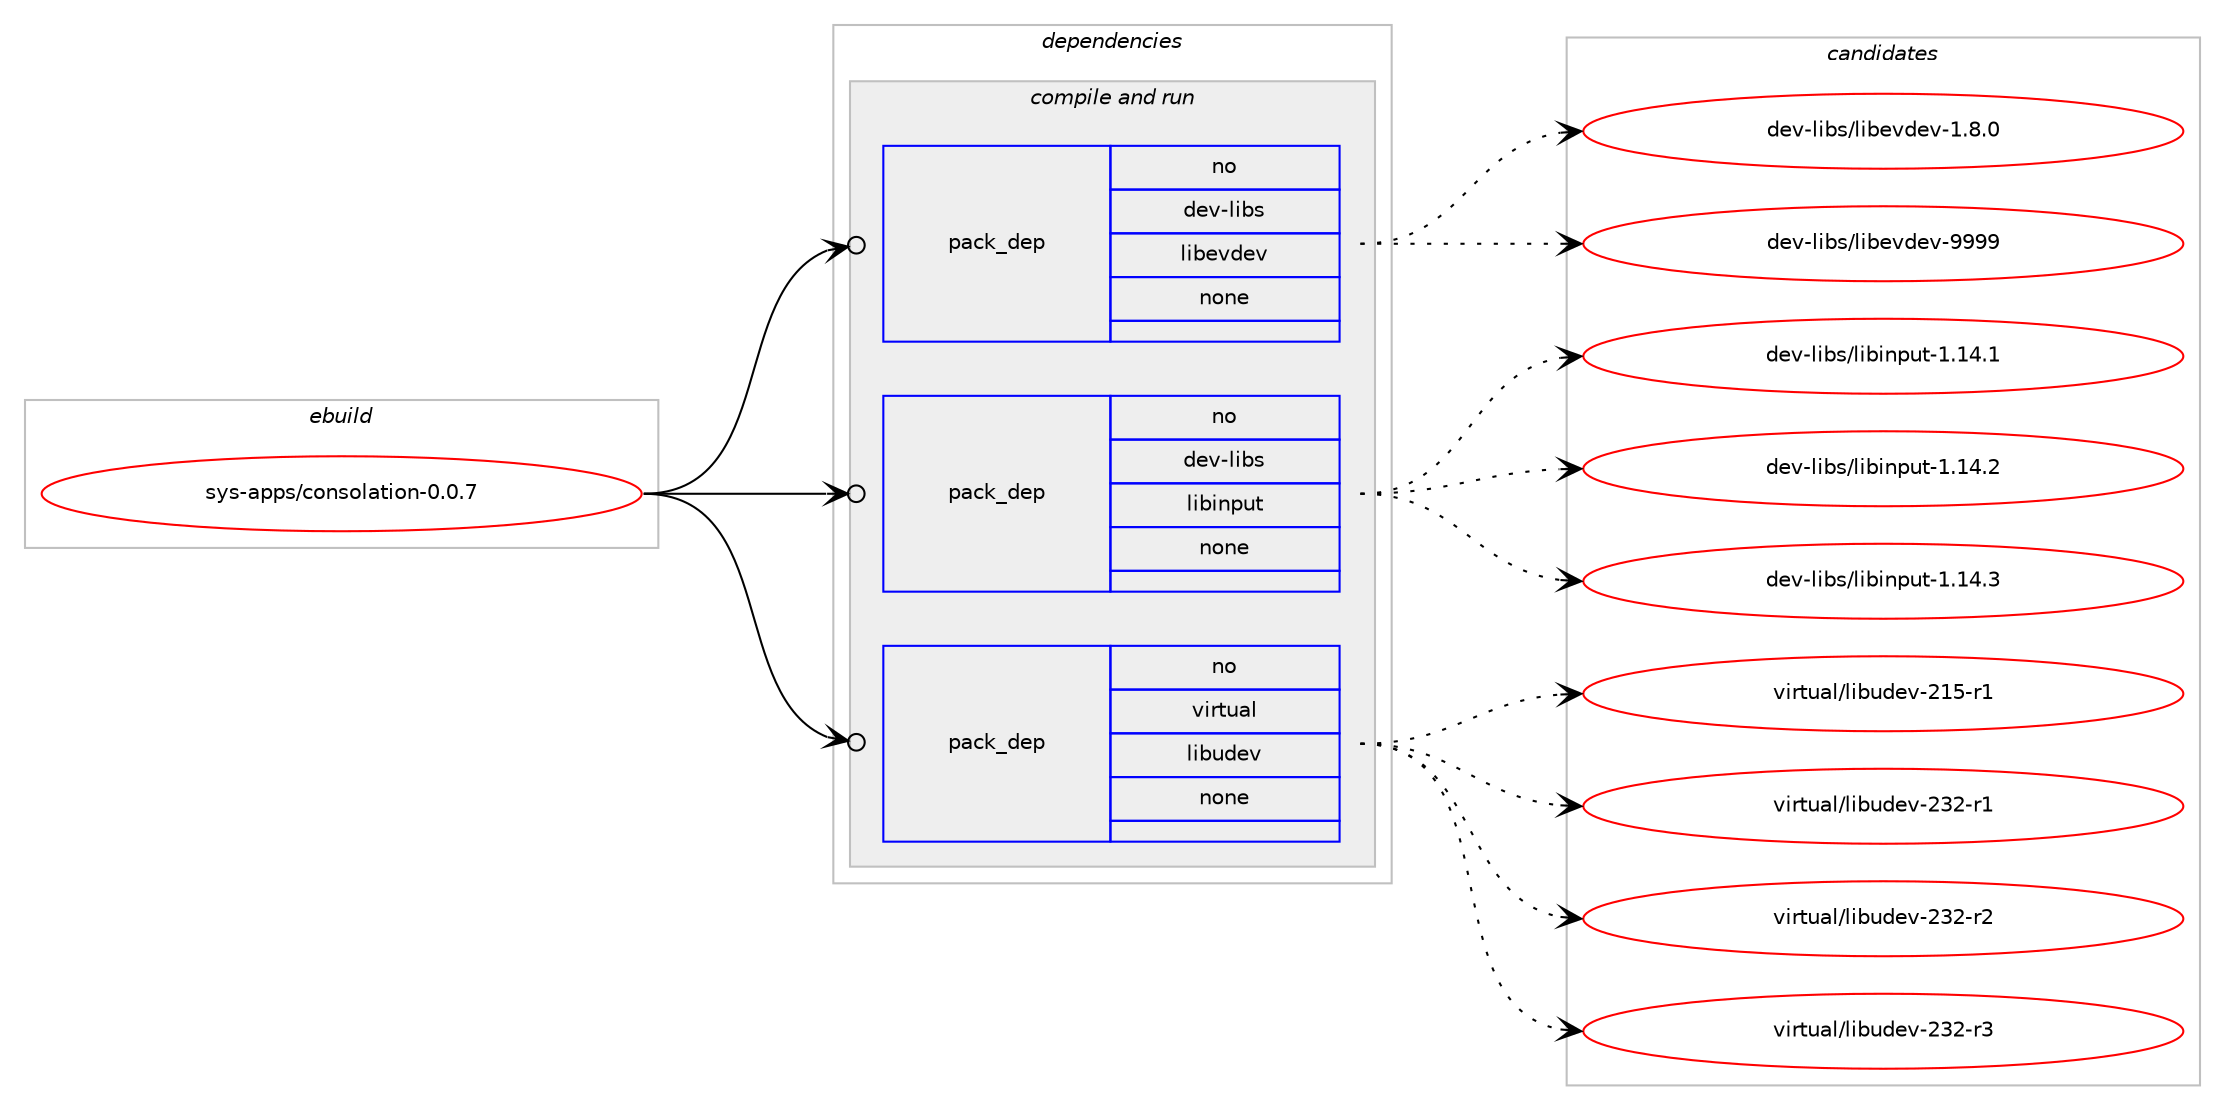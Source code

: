 digraph prolog {

# *************
# Graph options
# *************

newrank=true;
concentrate=true;
compound=true;
graph [rankdir=LR,fontname=Helvetica,fontsize=10,ranksep=1.5];#, ranksep=2.5, nodesep=0.2];
edge  [arrowhead=vee];
node  [fontname=Helvetica,fontsize=10];

# **********
# The ebuild
# **********

subgraph cluster_leftcol {
color=gray;
rank=same;
label=<<i>ebuild</i>>;
id [label="sys-apps/consolation-0.0.7", color=red, width=4, href="../sys-apps/consolation-0.0.7.svg"];
}

# ****************
# The dependencies
# ****************

subgraph cluster_midcol {
color=gray;
label=<<i>dependencies</i>>;
subgraph cluster_compile {
fillcolor="#eeeeee";
style=filled;
label=<<i>compile</i>>;
}
subgraph cluster_compileandrun {
fillcolor="#eeeeee";
style=filled;
label=<<i>compile and run</i>>;
subgraph pack648254 {
dependency873864 [label=<<TABLE BORDER="0" CELLBORDER="1" CELLSPACING="0" CELLPADDING="4" WIDTH="220"><TR><TD ROWSPAN="6" CELLPADDING="30">pack_dep</TD></TR><TR><TD WIDTH="110">no</TD></TR><TR><TD>dev-libs</TD></TR><TR><TD>libevdev</TD></TR><TR><TD>none</TD></TR><TR><TD></TD></TR></TABLE>>, shape=none, color=blue];
}
id:e -> dependency873864:w [weight=20,style="solid",arrowhead="odotvee"];
subgraph pack648255 {
dependency873865 [label=<<TABLE BORDER="0" CELLBORDER="1" CELLSPACING="0" CELLPADDING="4" WIDTH="220"><TR><TD ROWSPAN="6" CELLPADDING="30">pack_dep</TD></TR><TR><TD WIDTH="110">no</TD></TR><TR><TD>dev-libs</TD></TR><TR><TD>libinput</TD></TR><TR><TD>none</TD></TR><TR><TD></TD></TR></TABLE>>, shape=none, color=blue];
}
id:e -> dependency873865:w [weight=20,style="solid",arrowhead="odotvee"];
subgraph pack648256 {
dependency873866 [label=<<TABLE BORDER="0" CELLBORDER="1" CELLSPACING="0" CELLPADDING="4" WIDTH="220"><TR><TD ROWSPAN="6" CELLPADDING="30">pack_dep</TD></TR><TR><TD WIDTH="110">no</TD></TR><TR><TD>virtual</TD></TR><TR><TD>libudev</TD></TR><TR><TD>none</TD></TR><TR><TD></TD></TR></TABLE>>, shape=none, color=blue];
}
id:e -> dependency873866:w [weight=20,style="solid",arrowhead="odotvee"];
}
subgraph cluster_run {
fillcolor="#eeeeee";
style=filled;
label=<<i>run</i>>;
}
}

# **************
# The candidates
# **************

subgraph cluster_choices {
rank=same;
color=gray;
label=<<i>candidates</i>>;

subgraph choice648254 {
color=black;
nodesep=1;
choice10010111845108105981154710810598101118100101118454946564648 [label="dev-libs/libevdev-1.8.0", color=red, width=4,href="../dev-libs/libevdev-1.8.0.svg"];
choice100101118451081059811547108105981011181001011184557575757 [label="dev-libs/libevdev-9999", color=red, width=4,href="../dev-libs/libevdev-9999.svg"];
dependency873864:e -> choice10010111845108105981154710810598101118100101118454946564648:w [style=dotted,weight="100"];
dependency873864:e -> choice100101118451081059811547108105981011181001011184557575757:w [style=dotted,weight="100"];
}
subgraph choice648255 {
color=black;
nodesep=1;
choice1001011184510810598115471081059810511011211711645494649524649 [label="dev-libs/libinput-1.14.1", color=red, width=4,href="../dev-libs/libinput-1.14.1.svg"];
choice1001011184510810598115471081059810511011211711645494649524650 [label="dev-libs/libinput-1.14.2", color=red, width=4,href="../dev-libs/libinput-1.14.2.svg"];
choice1001011184510810598115471081059810511011211711645494649524651 [label="dev-libs/libinput-1.14.3", color=red, width=4,href="../dev-libs/libinput-1.14.3.svg"];
dependency873865:e -> choice1001011184510810598115471081059810511011211711645494649524649:w [style=dotted,weight="100"];
dependency873865:e -> choice1001011184510810598115471081059810511011211711645494649524650:w [style=dotted,weight="100"];
dependency873865:e -> choice1001011184510810598115471081059810511011211711645494649524651:w [style=dotted,weight="100"];
}
subgraph choice648256 {
color=black;
nodesep=1;
choice118105114116117971084710810598117100101118455049534511449 [label="virtual/libudev-215-r1", color=red, width=4,href="../virtual/libudev-215-r1.svg"];
choice118105114116117971084710810598117100101118455051504511449 [label="virtual/libudev-232-r1", color=red, width=4,href="../virtual/libudev-232-r1.svg"];
choice118105114116117971084710810598117100101118455051504511450 [label="virtual/libudev-232-r2", color=red, width=4,href="../virtual/libudev-232-r2.svg"];
choice118105114116117971084710810598117100101118455051504511451 [label="virtual/libudev-232-r3", color=red, width=4,href="../virtual/libudev-232-r3.svg"];
dependency873866:e -> choice118105114116117971084710810598117100101118455049534511449:w [style=dotted,weight="100"];
dependency873866:e -> choice118105114116117971084710810598117100101118455051504511449:w [style=dotted,weight="100"];
dependency873866:e -> choice118105114116117971084710810598117100101118455051504511450:w [style=dotted,weight="100"];
dependency873866:e -> choice118105114116117971084710810598117100101118455051504511451:w [style=dotted,weight="100"];
}
}

}

